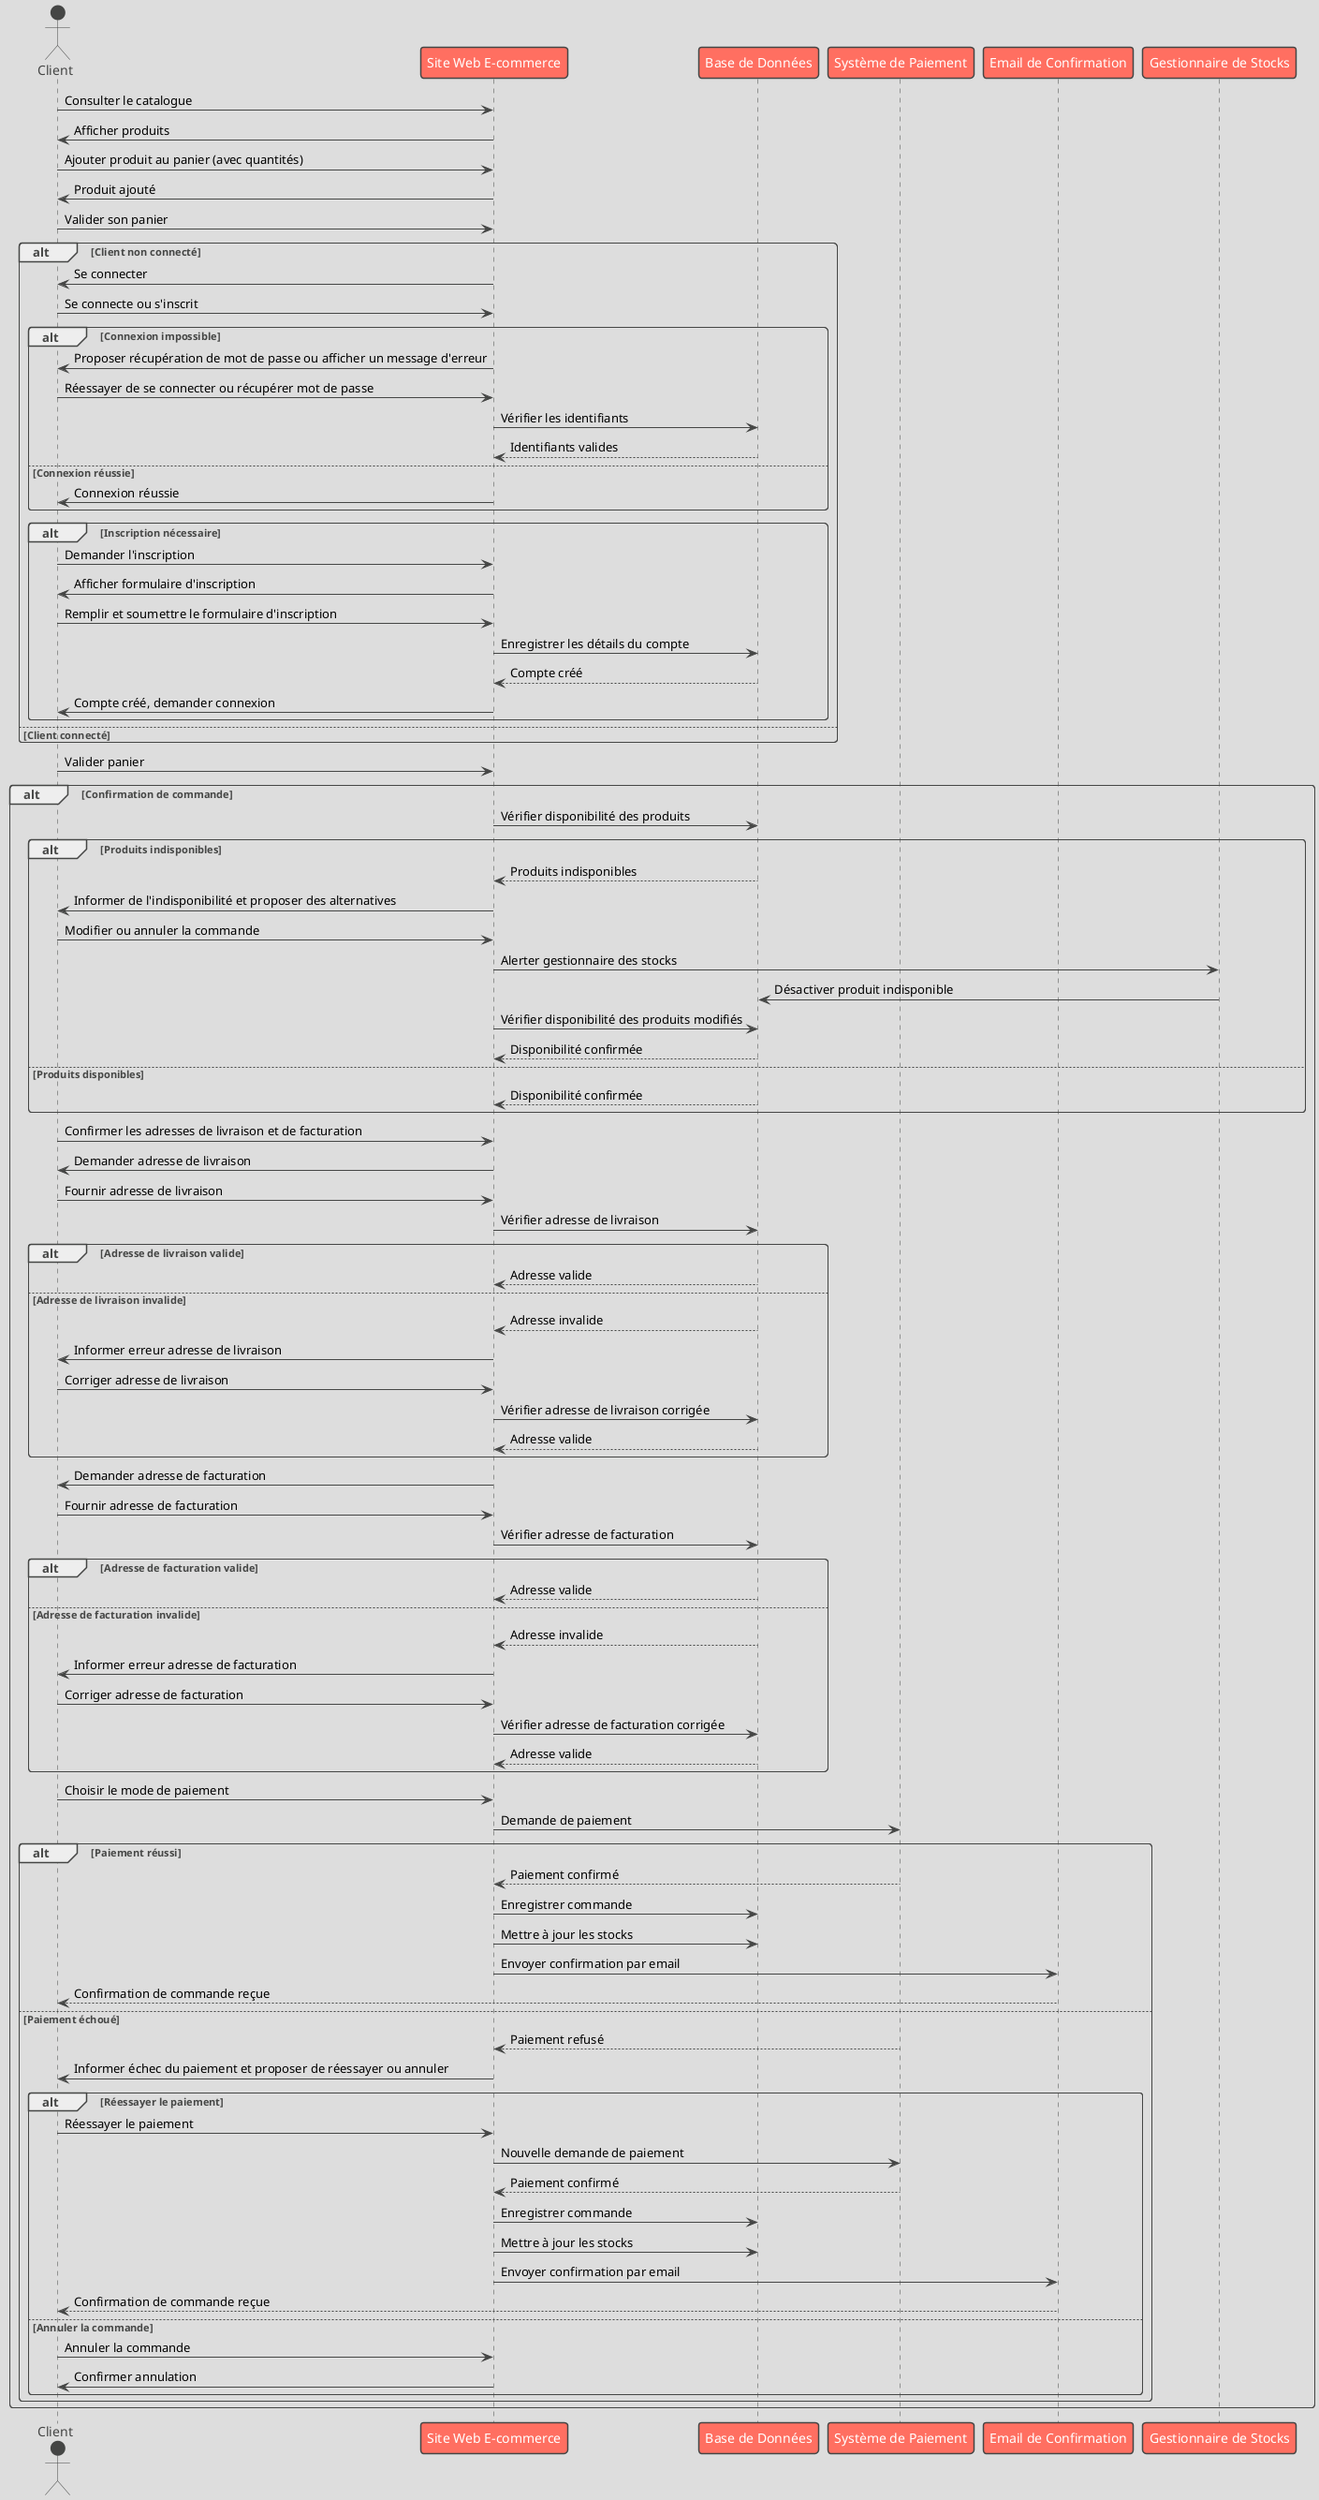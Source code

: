 @startuml diagramme_sequence
!theme toy

actor Client
participant "Site Web E-commerce" as SW
participant "Base de Données" as BD
participant "Système de Paiement" as SP
participant "Email de Confirmation" as EC
participant "Gestionnaire de Stocks" as GS

Client -> SW: Consulter le catalogue
SW -> Client: Afficher produits

Client -> SW: Ajouter produit au panier (avec quantités)
SW -> Client: Produit ajouté

Client -> SW: Valider son panier

alt Client non connecté
    SW -> Client: Se connecter
    Client -> SW: Se connecte ou s'inscrit
    alt Connexion impossible
        SW -> Client: Proposer récupération de mot de passe ou afficher un message d'erreur
        Client -> SW: Réessayer de se connecter ou récupérer mot de passe
        SW -> BD: Vérifier les identifiants
        BD --> SW: Identifiants valides
    else Connexion réussie
        SW -> Client: Connexion réussie
    end
    alt Inscription nécessaire
        Client -> SW: Demander l'inscription
        SW -> Client: Afficher formulaire d'inscription
        Client -> SW: Remplir et soumettre le formulaire d'inscription
        SW -> BD: Enregistrer les détails du compte
        BD --> SW: Compte créé
        SW -> Client: Compte créé, demander connexion
    end
else Client connecté
end

Client -> SW: Valider panier

alt Confirmation de commande
    SW -> BD: Vérifier disponibilité des produits
    alt Produits indisponibles
        BD --> SW: Produits indisponibles
        SW -> Client: Informer de l'indisponibilité et proposer des alternatives
        Client -> SW: Modifier ou annuler la commande
        SW -> GS: Alerter gestionnaire des stocks
        GS -> BD: Désactiver produit indisponible
        SW -> BD: Vérifier disponibilité des produits modifiés
        BD --> SW: Disponibilité confirmée
    else Produits disponibles
        BD --> SW: Disponibilité confirmée
    end

    Client -> SW: Confirmer les adresses de livraison et de facturation
    SW -> Client: Demander adresse de livraison
    Client -> SW: Fournir adresse de livraison
    SW -> BD: Vérifier adresse de livraison
    alt Adresse de livraison valide
        BD --> SW: Adresse valide
    else Adresse de livraison invalide
        BD --> SW: Adresse invalide
        SW -> Client: Informer erreur adresse de livraison
        Client -> SW: Corriger adresse de livraison
        SW -> BD: Vérifier adresse de livraison corrigée
        BD --> SW: Adresse valide
    end

    SW -> Client: Demander adresse de facturation
    Client -> SW: Fournir adresse de facturation
    SW -> BD: Vérifier adresse de facturation
    alt Adresse de facturation valide
        BD --> SW: Adresse valide
    else Adresse de facturation invalide
        BD --> SW: Adresse invalide
        SW -> Client: Informer erreur adresse de facturation
        Client -> SW: Corriger adresse de facturation
        SW -> BD: Vérifier adresse de facturation corrigée
        BD --> SW: Adresse valide
    end

    Client -> SW: Choisir le mode de paiement
    SW -> SP: Demande de paiement
    alt Paiement réussi
        SP --> SW: Paiement confirmé
        SW -> BD: Enregistrer commande
        SW -> BD: Mettre à jour les stocks
        SW -> EC: Envoyer confirmation par email
        EC --> Client: Confirmation de commande reçue
    else Paiement échoué
        SP --> SW: Paiement refusé
        SW -> Client: Informer échec du paiement et proposer de réessayer ou annuler
        alt Réessayer le paiement
            Client -> SW: Réessayer le paiement
            SW -> SP: Nouvelle demande de paiement
            SP --> SW: Paiement confirmé
            SW -> BD: Enregistrer commande
            SW -> BD: Mettre à jour les stocks
            SW -> EC: Envoyer confirmation par email
            EC --> Client: Confirmation de commande reçue
        else Annuler la commande
            Client -> SW: Annuler la commande
            SW -> Client: Confirmer annulation
        end
    end
end

@enduml

